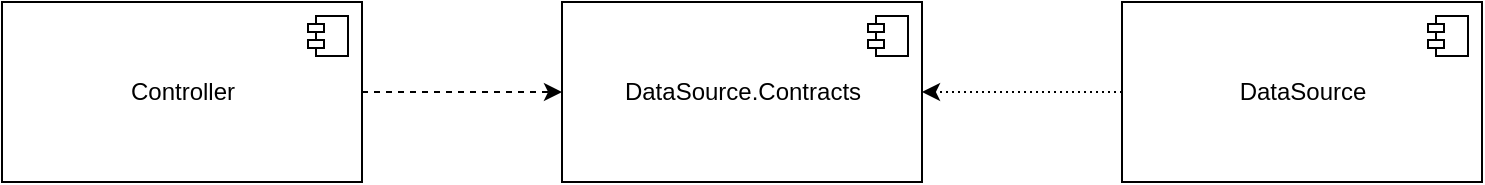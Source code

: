 <mxfile version="19.0.3" type="device"><diagram id="GuG6cv0cPy7zQx_QIEhc" name="Seite-1"><mxGraphModel dx="1185" dy="721" grid="1" gridSize="10" guides="1" tooltips="1" connect="1" arrows="1" fold="1" page="1" pageScale="1" pageWidth="827" pageHeight="1169" math="0" shadow="0"><root><mxCell id="0"/><mxCell id="1" parent="0"/><mxCell id="RBs9TZWptUPzF1nrYgJf-7" style="edgeStyle=orthogonalEdgeStyle;rounded=0;orthogonalLoop=1;jettySize=auto;html=1;entryX=0;entryY=0.5;entryDx=0;entryDy=0;dashed=1;" edge="1" parent="1" source="RBs9TZWptUPzF1nrYgJf-1" target="RBs9TZWptUPzF1nrYgJf-5"><mxGeometry relative="1" as="geometry"/></mxCell><mxCell id="RBs9TZWptUPzF1nrYgJf-1" value="Controller" style="html=1;dropTarget=0;" vertex="1" parent="1"><mxGeometry x="60" y="320" width="180" height="90" as="geometry"/></mxCell><mxCell id="RBs9TZWptUPzF1nrYgJf-2" value="" style="shape=module;jettyWidth=8;jettyHeight=4;" vertex="1" parent="RBs9TZWptUPzF1nrYgJf-1"><mxGeometry x="1" width="20" height="20" relative="1" as="geometry"><mxPoint x="-27" y="7" as="offset"/></mxGeometry></mxCell><mxCell id="RBs9TZWptUPzF1nrYgJf-9" style="edgeStyle=orthogonalEdgeStyle;rounded=0;orthogonalLoop=1;jettySize=auto;html=1;endArrow=classic;endFill=1;dashed=1;dashPattern=1 2;" edge="1" parent="1" source="RBs9TZWptUPzF1nrYgJf-3" target="RBs9TZWptUPzF1nrYgJf-5"><mxGeometry relative="1" as="geometry"/></mxCell><mxCell id="RBs9TZWptUPzF1nrYgJf-3" value="DataSource" style="html=1;dropTarget=0;" vertex="1" parent="1"><mxGeometry x="620" y="320" width="180" height="90" as="geometry"/></mxCell><mxCell id="RBs9TZWptUPzF1nrYgJf-4" value="" style="shape=module;jettyWidth=8;jettyHeight=4;" vertex="1" parent="RBs9TZWptUPzF1nrYgJf-3"><mxGeometry x="1" width="20" height="20" relative="1" as="geometry"><mxPoint x="-27" y="7" as="offset"/></mxGeometry></mxCell><mxCell id="RBs9TZWptUPzF1nrYgJf-5" value="DataSource.Contracts" style="html=1;dropTarget=0;" vertex="1" parent="1"><mxGeometry x="340" y="320" width="180" height="90" as="geometry"/></mxCell><mxCell id="RBs9TZWptUPzF1nrYgJf-6" value="" style="shape=module;jettyWidth=8;jettyHeight=4;" vertex="1" parent="RBs9TZWptUPzF1nrYgJf-5"><mxGeometry x="1" width="20" height="20" relative="1" as="geometry"><mxPoint x="-27" y="7" as="offset"/></mxGeometry></mxCell></root></mxGraphModel></diagram></mxfile>